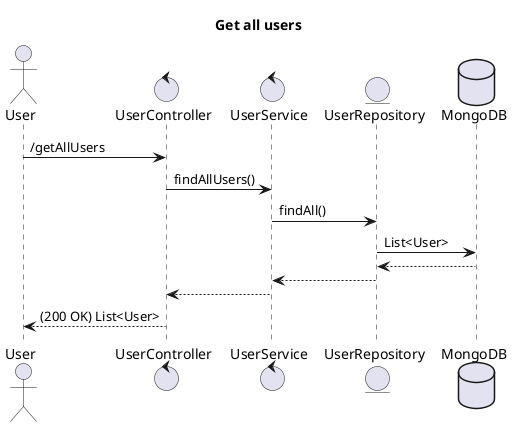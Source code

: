 @startuml
title "Get all users"

actor User
control "UserController" as Controller
control "UserService" as Service
entity UserRepository as Dao
database MongoDB as DB

User -> Controller : /getAllUsers
Controller -> Service : findAllUsers()
Service -> Dao : findAll()
Dao -> DB : List<User>
DB --> Dao
Dao --> Service
Service --> Controller
Controller --> User : (200 OK) List<User>

@enduml
